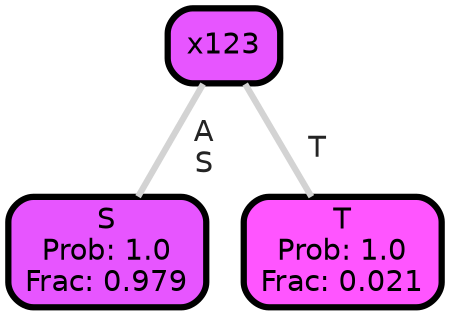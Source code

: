 graph Tree {
node [shape=box, style="filled, rounded",color="black",penwidth="3",fontcolor="black",                 fontname=helvetica] ;
graph [ranksep="0 equally", splines=straight,                 bgcolor=transparent, dpi=200] ;
edge [fontname=helvetica, fontweight=bold,fontcolor=grey14,color=lightgray] ;
0 [label="S
Prob: 1.0
Frac: 0.979", fillcolor="#e755ff"] ;
1 [label="x123", fillcolor="#e755ff"] ;
2 [label="T
Prob: 1.0
Frac: 0.021", fillcolor="#ff55ff"] ;
1 -- 0 [label=" A\n S",penwidth=3] ;
1 -- 2 [label=" T",penwidth=3] ;
{rank = same;}}